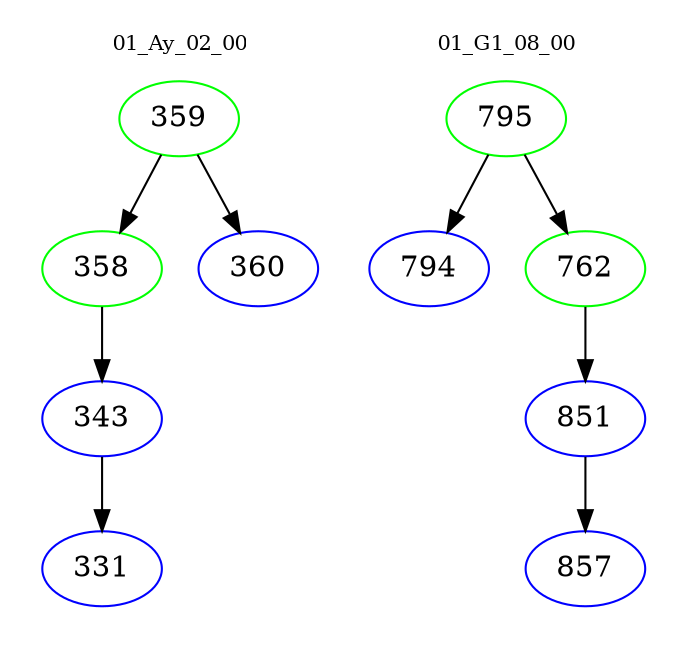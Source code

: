 digraph{
subgraph cluster_0 {
color = white
label = "01_Ay_02_00";
fontsize=10;
T0_359 [label="359", color="green"]
T0_359 -> T0_358 [color="black"]
T0_358 [label="358", color="green"]
T0_358 -> T0_343 [color="black"]
T0_343 [label="343", color="blue"]
T0_343 -> T0_331 [color="black"]
T0_331 [label="331", color="blue"]
T0_359 -> T0_360 [color="black"]
T0_360 [label="360", color="blue"]
}
subgraph cluster_1 {
color = white
label = "01_G1_08_00";
fontsize=10;
T1_795 [label="795", color="green"]
T1_795 -> T1_794 [color="black"]
T1_794 [label="794", color="blue"]
T1_795 -> T1_762 [color="black"]
T1_762 [label="762", color="green"]
T1_762 -> T1_851 [color="black"]
T1_851 [label="851", color="blue"]
T1_851 -> T1_857 [color="black"]
T1_857 [label="857", color="blue"]
}
}
